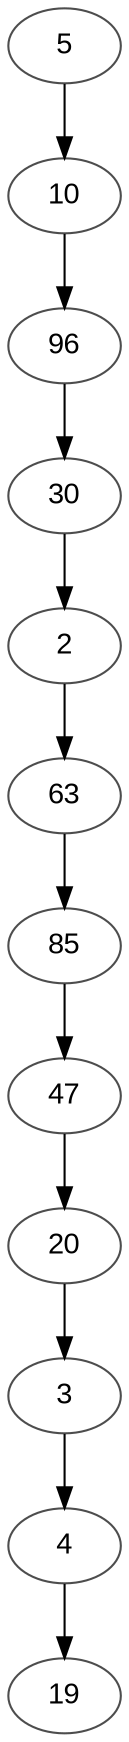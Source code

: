 digraph BINARIO {
node [fontname="Arial", color=gray30, style=	rounded];

5-> 10;
10 -> 96;
96 -> 30;
30-> 2;
2->63;
63-> 85;
85->47;	
47->20;
20->3;
3 -> 4;
4 -> 19;

}
